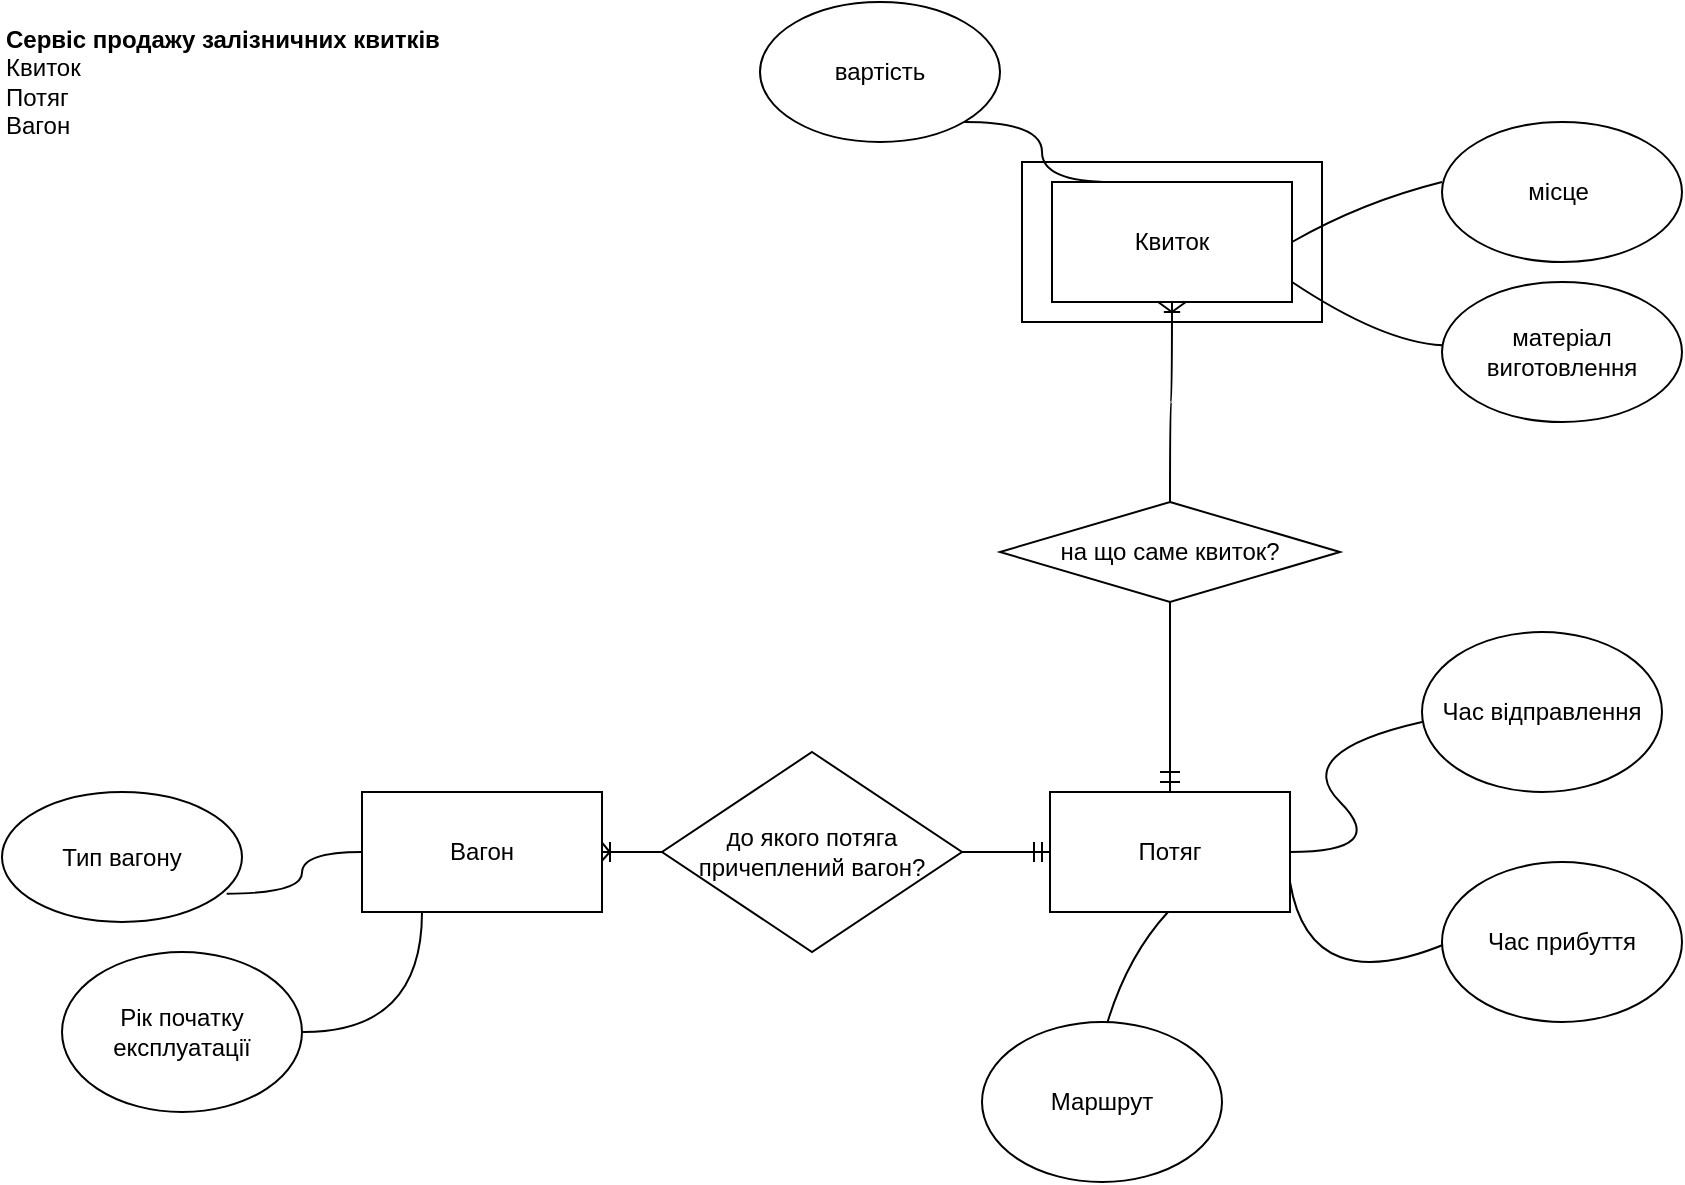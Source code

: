 <mxfile version="20.3.3" type="device"><diagram id="5IsY2mlGUOLlJEnNaBA3" name="Сторінка-1"><mxGraphModel dx="2889" dy="1057" grid="1" gridSize="10" guides="1" tooltips="1" connect="1" arrows="1" fold="1" page="1" pageScale="1" pageWidth="827" pageHeight="1169" math="0" shadow="0"><root><mxCell id="0"/><mxCell id="1" parent="0"/><mxCell id="V2AyS9lIz67VL2dlwRjO-1" value="" style="rounded=0;whiteSpace=wrap;html=1;" parent="1" vertex="1"><mxGeometry x="340" y="210" width="150" height="80" as="geometry"/></mxCell><mxCell id="jY6GavfazlufBrT6RFxi-1" value="Потяг" style="rounded=0;whiteSpace=wrap;html=1;" parent="1" vertex="1"><mxGeometry x="354" y="525" width="120" height="60" as="geometry"/></mxCell><mxCell id="jY6GavfazlufBrT6RFxi-2" value="Час відправлення" style="ellipse;whiteSpace=wrap;html=1;" parent="1" vertex="1"><mxGeometry x="540" y="445" width="120" height="80" as="geometry"/></mxCell><mxCell id="jY6GavfazlufBrT6RFxi-7" value="" style="curved=1;endArrow=none;html=1;rounded=0;startArrow=none;startFill=0;endFill=0;shadow=0;" parent="1" edge="1"><mxGeometry width="50" height="50" relative="1" as="geometry"><mxPoint x="474" y="555" as="sourcePoint"/><mxPoint x="540" y="490" as="targetPoint"/><Array as="points"><mxPoint x="524" y="555"/><mxPoint x="474" y="505"/></Array></mxGeometry></mxCell><mxCell id="jY6GavfazlufBrT6RFxi-17" value="" style="endArrow=none;html=1;shadow=0;startSize=0;endSize=0;curved=1;" parent="1" edge="1"><mxGeometry width="50" height="50" relative="1" as="geometry"><mxPoint x="554" y="600" as="sourcePoint"/><mxPoint x="474" y="570" as="targetPoint"/><Array as="points"><mxPoint x="484" y="630"/></Array></mxGeometry></mxCell><mxCell id="jY6GavfazlufBrT6RFxi-18" value="Час прибуття" style="ellipse;whiteSpace=wrap;html=1;" parent="1" vertex="1"><mxGeometry x="550" y="560" width="120" height="80" as="geometry"/></mxCell><mxCell id="jY6GavfazlufBrT6RFxi-22" value="" style="endArrow=none;html=1;shadow=0;startSize=0;endSize=0;curved=1;" parent="1" target="jY6GavfazlufBrT6RFxi-23" edge="1"><mxGeometry width="50" height="50" relative="1" as="geometry"><mxPoint x="414" y="525" as="sourcePoint"/><mxPoint x="414" y="360" as="targetPoint"/></mxGeometry></mxCell><mxCell id="jY6GavfazlufBrT6RFxi-39" style="edgeStyle=orthogonalEdgeStyle;curved=1;orthogonalLoop=1;jettySize=auto;html=1;exitX=0.5;exitY=0;exitDx=0;exitDy=0;entryX=0.5;entryY=1;entryDx=0;entryDy=0;shadow=0;startArrow=none;startFill=0;endArrow=none;endFill=0;startSize=0;endSize=0;" parent="1" source="jY6GavfazlufBrT6RFxi-23" target="jY6GavfazlufBrT6RFxi-37" edge="1"><mxGeometry relative="1" as="geometry"><Array as="points"><mxPoint x="414" y="330"/><mxPoint x="415" y="330"/></Array></mxGeometry></mxCell><mxCell id="jY6GavfazlufBrT6RFxi-23" value="на що саме квиток?" style="rhombus;whiteSpace=wrap;html=1;" parent="1" vertex="1"><mxGeometry x="329" y="380" width="170" height="50" as="geometry"/></mxCell><mxCell id="jY6GavfazlufBrT6RFxi-25" value="" style="endArrow=none;html=1;shadow=0;startSize=0;endSize=0;curved=1;" parent="1" edge="1"><mxGeometry width="50" height="50" relative="1" as="geometry"><mxPoint x="409" y="520" as="sourcePoint"/><mxPoint x="419" y="520" as="targetPoint"/></mxGeometry></mxCell><mxCell id="jY6GavfazlufBrT6RFxi-26" value="" style="endArrow=none;html=1;shadow=0;startSize=0;endSize=0;curved=1;" parent="1" edge="1"><mxGeometry width="50" height="50" relative="1" as="geometry"><mxPoint x="409" y="515" as="sourcePoint"/><mxPoint x="419" y="515" as="targetPoint"/></mxGeometry></mxCell><mxCell id="jY6GavfazlufBrT6RFxi-31" value="" style="endArrow=none;html=1;shadow=0;startSize=0;endSize=0;curved=1;exitX=0.5;exitY=0;exitDx=0;exitDy=0;entryX=0.443;entryY=-0.001;entryDx=0;entryDy=0;entryPerimeter=0;" parent="1" edge="1"><mxGeometry width="50" height="50" relative="1" as="geometry"><mxPoint x="408.08" y="280" as="sourcePoint"/><mxPoint x="414.92" y="285" as="targetPoint"/></mxGeometry></mxCell><mxCell id="jY6GavfazlufBrT6RFxi-32" value="" style="endArrow=none;html=1;shadow=0;startSize=0;endSize=0;curved=1;exitX=0.443;exitY=-0.001;exitDx=0;exitDy=0;exitPerimeter=0;" parent="1" edge="1"><mxGeometry width="50" height="50" relative="1" as="geometry"><mxPoint x="414.92" y="285" as="sourcePoint"/><mxPoint x="421.92" y="280" as="targetPoint"/></mxGeometry></mxCell><mxCell id="jY6GavfazlufBrT6RFxi-35" value="" style="endArrow=none;html=1;shadow=0;startSize=0;endSize=0;curved=1;" parent="1" edge="1"><mxGeometry width="50" height="50" relative="1" as="geometry"><mxPoint x="410.92" y="285" as="sourcePoint"/><mxPoint x="419.08" y="285" as="targetPoint"/></mxGeometry></mxCell><mxCell id="jY6GavfazlufBrT6RFxi-37" value="Квиток" style="rounded=0;whiteSpace=wrap;html=1;" parent="1" vertex="1"><mxGeometry x="355" y="220" width="120" height="60" as="geometry"/></mxCell><mxCell id="jY6GavfazlufBrT6RFxi-40" value="" style="endArrow=none;html=1;shadow=0;startSize=0;endSize=0;curved=1;" parent="1" edge="1"><mxGeometry width="50" height="50" relative="1" as="geometry"><mxPoint x="475" y="250" as="sourcePoint"/><mxPoint x="550" y="220" as="targetPoint"/><Array as="points"><mxPoint x="510" y="230"/></Array></mxGeometry></mxCell><mxCell id="jY6GavfazlufBrT6RFxi-41" value="місце&amp;nbsp;" style="ellipse;whiteSpace=wrap;html=1;" parent="1" vertex="1"><mxGeometry x="550" y="190" width="120" height="70" as="geometry"/></mxCell><mxCell id="jY6GavfazlufBrT6RFxi-42" value="" style="endArrow=none;html=1;shadow=0;startSize=0;endSize=0;curved=1;" parent="1" target="jY6GavfazlufBrT6RFxi-43" edge="1"><mxGeometry width="50" height="50" relative="1" as="geometry"><mxPoint x="475" y="270" as="sourcePoint"/><mxPoint x="570" y="310" as="targetPoint"/><Array as="points"><mxPoint x="520" y="300"/></Array></mxGeometry></mxCell><mxCell id="jY6GavfazlufBrT6RFxi-43" value="матеріал виготовлення" style="ellipse;whiteSpace=wrap;html=1;" parent="1" vertex="1"><mxGeometry x="550" y="270" width="120" height="70" as="geometry"/></mxCell><mxCell id="jY6GavfazlufBrT6RFxi-48" style="edgeStyle=orthogonalEdgeStyle;curved=1;orthogonalLoop=1;jettySize=auto;html=1;entryX=0.25;entryY=0;entryDx=0;entryDy=0;shadow=0;startArrow=none;startFill=0;endArrow=none;endFill=0;startSize=0;endSize=0;" parent="1" source="jY6GavfazlufBrT6RFxi-47" target="jY6GavfazlufBrT6RFxi-37" edge="1"><mxGeometry relative="1" as="geometry"><Array as="points"><mxPoint x="350" y="190"/><mxPoint x="350" y="220"/></Array></mxGeometry></mxCell><mxCell id="jY6GavfazlufBrT6RFxi-47" value="вартість" style="ellipse;whiteSpace=wrap;html=1;" parent="1" vertex="1"><mxGeometry x="209" y="130" width="120" height="70" as="geometry"/></mxCell><mxCell id="jY6GavfazlufBrT6RFxi-53" style="edgeStyle=orthogonalEdgeStyle;curved=1;orthogonalLoop=1;jettySize=auto;html=1;entryX=0;entryY=0.5;entryDx=0;entryDy=0;shadow=0;startArrow=none;startFill=0;endArrow=none;endFill=0;startSize=0;endSize=0;" parent="1" source="jY6GavfazlufBrT6RFxi-64" target="jY6GavfazlufBrT6RFxi-1" edge="1"><mxGeometry relative="1" as="geometry"/></mxCell><mxCell id="W_9CXqV5_1gpnJ2Tb8ot-9" style="edgeStyle=orthogonalEdgeStyle;orthogonalLoop=1;jettySize=auto;html=1;exitX=0;exitY=0.5;exitDx=0;exitDy=0;entryX=0.936;entryY=0.782;entryDx=0;entryDy=0;entryPerimeter=0;endArrow=none;endFill=0;curved=1;" parent="1" source="jY6GavfazlufBrT6RFxi-52" target="W_9CXqV5_1gpnJ2Tb8ot-7" edge="1"><mxGeometry relative="1" as="geometry"/></mxCell><mxCell id="jY6GavfazlufBrT6RFxi-52" value="Вагон" style="rounded=0;whiteSpace=wrap;html=1;" parent="1" vertex="1"><mxGeometry x="10" y="525" width="120" height="60" as="geometry"/></mxCell><mxCell id="jY6GavfazlufBrT6RFxi-58" value="" style="endArrow=none;html=1;shadow=0;startSize=0;endSize=0;curved=1;" parent="1" edge="1"><mxGeometry width="50" height="50" relative="1" as="geometry"><mxPoint x="346" y="550" as="sourcePoint"/><mxPoint x="346" y="560" as="targetPoint"/></mxGeometry></mxCell><mxCell id="jY6GavfazlufBrT6RFxi-59" value="" style="endArrow=none;html=1;shadow=0;startSize=0;endSize=0;curved=1;" parent="1" edge="1"><mxGeometry width="50" height="50" relative="1" as="geometry"><mxPoint x="350" y="550" as="sourcePoint"/><mxPoint x="350" y="560" as="targetPoint"/></mxGeometry></mxCell><mxCell id="jY6GavfazlufBrT6RFxi-60" value="" style="endArrow=none;html=1;shadow=0;comic=0;startSize=0;endSize=0;curved=1;entryX=-0.001;entryY=0.421;entryDx=0;entryDy=0;entryPerimeter=0;" parent="1" edge="1"><mxGeometry width="50" height="50" relative="1" as="geometry"><mxPoint x="130" y="550.26" as="sourcePoint"/><mxPoint x="133.88" y="555" as="targetPoint"/></mxGeometry></mxCell><mxCell id="jY6GavfazlufBrT6RFxi-62" style="comic=0;orthogonalLoop=1;jettySize=auto;html=1;entryX=-0.001;entryY=0.573;entryDx=0;entryDy=0;entryPerimeter=0;shadow=0;startArrow=none;startFill=0;endArrow=none;endFill=0;startSize=0;endSize=0;rounded=0;" parent="1" edge="1"><mxGeometry relative="1" as="geometry"><mxPoint x="130" y="559.38" as="sourcePoint"/><mxPoint x="133.88" y="555" as="targetPoint"/></mxGeometry></mxCell><mxCell id="jY6GavfazlufBrT6RFxi-63" value="" style="endArrow=none;html=1;shadow=0;startSize=0;endSize=0;curved=1;" parent="1" edge="1"><mxGeometry width="50" height="50" relative="1" as="geometry"><mxPoint x="134" y="560" as="sourcePoint"/><mxPoint x="134" y="550" as="targetPoint"/></mxGeometry></mxCell><mxCell id="jY6GavfazlufBrT6RFxi-64" value="до якого потяга причеплений вагон?" style="rhombus;whiteSpace=wrap;html=1;" parent="1" vertex="1"><mxGeometry x="160" y="505" width="150" height="100" as="geometry"/></mxCell><mxCell id="jY6GavfazlufBrT6RFxi-65" value="" style="edgeStyle=orthogonalEdgeStyle;curved=1;orthogonalLoop=1;jettySize=auto;html=1;entryX=0;entryY=0.5;entryDx=0;entryDy=0;shadow=0;startArrow=none;startFill=0;endArrow=none;endFill=0;startSize=0;endSize=0;" parent="1" source="jY6GavfazlufBrT6RFxi-52" target="jY6GavfazlufBrT6RFxi-64" edge="1"><mxGeometry relative="1" as="geometry"><mxPoint x="230" y="555" as="sourcePoint"/><mxPoint x="354" y="555" as="targetPoint"/></mxGeometry></mxCell><mxCell id="W_9CXqV5_1gpnJ2Tb8ot-7" value="Тип вагону" style="ellipse;whiteSpace=wrap;html=1;" parent="1" vertex="1"><mxGeometry x="-170" y="525" width="120" height="65" as="geometry"/></mxCell><mxCell id="W_9CXqV5_1gpnJ2Tb8ot-11" style="edgeStyle=orthogonalEdgeStyle;curved=1;orthogonalLoop=1;jettySize=auto;html=1;exitX=1;exitY=0.5;exitDx=0;exitDy=0;entryX=0.25;entryY=1;entryDx=0;entryDy=0;endArrow=none;endFill=0;" parent="1" target="jY6GavfazlufBrT6RFxi-52" edge="1"><mxGeometry relative="1" as="geometry"><mxPoint x="-20.0" y="645" as="sourcePoint"/></mxGeometry></mxCell><mxCell id="W_9CXqV5_1gpnJ2Tb8ot-12" value="Рік початку експлуатації" style="ellipse;whiteSpace=wrap;html=1;" parent="1" vertex="1"><mxGeometry x="-140" y="605" width="120" height="80" as="geometry"/></mxCell><mxCell id="W_9CXqV5_1gpnJ2Tb8ot-13" value="&lt;b&gt;Сервіс продажу залізничних квитків&lt;/b&gt;&lt;br&gt;Квиток&lt;br&gt;Потяг&lt;br&gt;Вагон" style="text;html=1;strokeColor=none;fillColor=none;align=left;verticalAlign=middle;whiteSpace=wrap;rounded=0;" parent="1" vertex="1"><mxGeometry x="-170" y="130" width="220" height="80" as="geometry"/></mxCell><mxCell id="W_9CXqV5_1gpnJ2Tb8ot-14" value="" style="endArrow=none;html=1;curved=1;" parent="1" edge="1"><mxGeometry width="50" height="50" relative="1" as="geometry"><mxPoint x="380" y="650" as="sourcePoint"/><mxPoint x="413" y="585" as="targetPoint"/><Array as="points"><mxPoint x="390" y="610"/></Array></mxGeometry></mxCell><mxCell id="W_9CXqV5_1gpnJ2Tb8ot-15" value="Маршрут" style="ellipse;whiteSpace=wrap;html=1;" parent="1" vertex="1"><mxGeometry x="320" y="640" width="120" height="80" as="geometry"/></mxCell></root></mxGraphModel></diagram></mxfile>